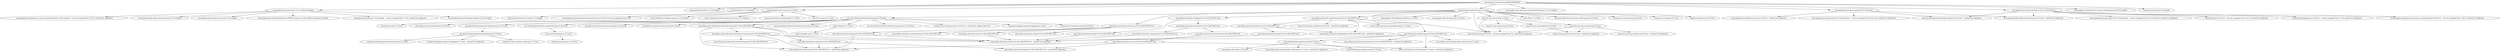 digraph core {
	"com.google.truth:truth:jar:HEAD-SNAPSHOT" -> "com.google.guava:guava:jar:33.4.3-android:compile" ; 
	"com.google.truth:truth:jar:HEAD-SNAPSHOT" -> "org.jspecify:jspecify:jar:1.0.0:compile" ; 
	"com.google.truth:truth:jar:HEAD-SNAPSHOT" -> "junit:junit:jar:4.13.2:compile" ; 
	"com.google.truth:truth:jar:HEAD-SNAPSHOT" -> "org.gwtproject:gwt-user:jar:2.11.0:test" ; 
	"com.google.truth:truth:jar:HEAD-SNAPSHOT" -> "org.gwtproject:gwt-dev:jar:2.11.0:test" ; 
	"com.google.truth:truth:jar:HEAD-SNAPSHOT" -> "com.google.auto.value:auto-value-annotations:jar:1.11.0:compile" ; 
	"com.google.truth:truth:jar:HEAD-SNAPSHOT" -> "com.google.guava:guava-gwt:jar:33.4.3-jre:test" ; 
	"com.google.truth:truth:jar:HEAD-SNAPSHOT" -> "com.google.guava:guava-testlib:jar:33.4.3-android:test" ; 
	"com.google.truth:truth:jar:HEAD-SNAPSHOT" -> "com.google.errorprone:error_prone_annotations:jar:2.38.0:compile" ; 
	"com.google.truth:truth:jar:HEAD-SNAPSHOT" -> "org.ow2.asm:asm:jar:9.8:compile" ; 
	"com.google.guava:guava:jar:33.4.3-android:compile" -> "com.google.guava:failureaccess:jar:1.0.2:compile" ; 
	"com.google.guava:guava:jar:33.4.3-android:compile" -> "com.google.guava:listenablefuture:jar:9999.0-empty-to-avoid-conflict-with-guava:compile" ; 
	"com.google.guava:guava:jar:33.4.3-android:compile" -> "(org.jspecify:jspecify:jar:1.0.0:compile - version managed from 1.0.0; omitted for duplicate)" ; 
	"com.google.guava:guava:jar:33.4.3-android:compile" -> "org.checkerframework:checker-qual:jar:3.43.0:compile" ; 
	"com.google.guava:guava:jar:33.4.3-android:compile" -> "(com.google.errorprone:error_prone_annotations:jar:2.38.0:compile - version managed from 2.36.0; omitted for duplicate)" ; 
	"com.google.guava:guava:jar:33.4.3-android:compile" -> "com.google.j2objc:j2objc-annotations:jar:3.0.0:compile" ; 
	"junit:junit:jar:4.13.2:compile" -> "org.hamcrest:hamcrest-core:jar:1.3:compile" ; 
	"org.gwtproject:gwt-user:jar:2.11.0:test" -> "com.google.jsinterop:jsinterop-annotations:jar:2.0.0:test (version managed from 2.0.0)" ; 
	"org.gwtproject:gwt-user:jar:2.11.0:test" -> "javax.validation:validation-api:jar:1.0.0.GA:test" ; 
	"org.gwtproject:gwt-user:jar:2.11.0:test" -> "javax.validation:validation-api:jar:sources:1.0.0.GA:test" ; 
	"org.gwtproject:gwt-user:jar:2.11.0:test" -> "javax.servlet:javax.servlet-api:jar:3.1.0:test" ; 
	"org.gwtproject:gwt-user:jar:2.11.0:test" -> "org.w3c.css:sac:jar:1.3:test" ; 
	"org.gwtproject:gwt-dev:jar:2.11.0:test" -> "com.google.code.findbugs:jsr305:jar:1.3.9:test" ; 
	"org.gwtproject:gwt-dev:jar:2.11.0:test" -> "com.google.code.gson:gson:jar:2.6.2:test" ; 
	"org.gwtproject:gwt-dev:jar:2.11.0:test" -> "(org.ow2.asm:asm:jar:9.8:test - version managed from 9.2; omitted for duplicate)" ; 
	"org.gwtproject:gwt-dev:jar:2.11.0:test" -> "org.ow2.asm:asm-util:jar:9.2:test" ; 
	"org.gwtproject:gwt-dev:jar:2.11.0:test" -> "org.ow2.asm:asm-commons:jar:9.2:test" ; 
	"org.gwtproject:gwt-dev:jar:2.11.0:test" -> "colt:colt:jar:1.2.0:test" ; 
	"org.gwtproject:gwt-dev:jar:2.11.0:test" -> "commons-collections:commons-collections:jar:3.2.2:test" ; 
	"org.gwtproject:gwt-dev:jar:2.11.0:test" -> "commons-io:commons-io:jar:2.4:test" ; 
	"org.gwtproject:gwt-dev:jar:2.11.0:test" -> "com.ibm.icu:icu4j:jar:63.1:test" ; 
	"org.gwtproject:gwt-dev:jar:2.11.0:test" -> "tapestry:tapestry:jar:4.0.2:test" ; 
	"org.gwtproject:gwt-dev:jar:2.11.0:test" -> "net.sourceforge.htmlunit:htmlunit:jar:2.55.0:test" ; 
	"org.gwtproject:gwt-dev:jar:2.11.0:test" -> "org.eclipse.jetty:jetty-webapp:jar:9.4.44.v20210927:test" ; 
	"org.gwtproject:gwt-dev:jar:2.11.0:test" -> "org.eclipse.jetty:jetty-servlets:jar:9.4.44.v20210927:test" ; 
	"org.gwtproject:gwt-dev:jar:2.11.0:test" -> "org.eclipse.jetty:jetty-annotations:jar:9.4.44.v20210927:test" ; 
	"org.gwtproject:gwt-dev:jar:2.11.0:test" -> "org.eclipse.jetty:apache-jsp:jar:9.4.44.v20210927:test" ; 
	"org.ow2.asm:asm-util:jar:9.2:test" -> "(org.ow2.asm:asm:jar:9.8:test - version managed from 9.2; omitted for duplicate)" ; 
	"org.ow2.asm:asm-util:jar:9.2:test" -> "org.ow2.asm:asm-tree:jar:9.2:test" ; 
	"org.ow2.asm:asm-util:jar:9.2:test" -> "org.ow2.asm:asm-analysis:jar:9.2:test" ; 
	"org.ow2.asm:asm-tree:jar:9.2:test" -> "(org.ow2.asm:asm:jar:9.8:test - version managed from 9.2; omitted for duplicate)" ; 
	"org.ow2.asm:asm-analysis:jar:9.2:test" -> "(org.ow2.asm:asm-tree:jar:9.2:test - omitted for duplicate)" ; 
	"org.ow2.asm:asm-commons:jar:9.2:test" -> "(org.ow2.asm:asm:jar:9.8:test - version managed from 9.2; omitted for duplicate)" ; 
	"org.ow2.asm:asm-commons:jar:9.2:test" -> "(org.ow2.asm:asm-tree:jar:9.2:test - omitted for duplicate)" ; 
	"org.ow2.asm:asm-commons:jar:9.2:test" -> "(org.ow2.asm:asm-analysis:jar:9.2:test - omitted for duplicate)" ; 
	"net.sourceforge.htmlunit:htmlunit:jar:2.55.0:test" -> "xalan:xalan:jar:2.7.2:test" ; 
	"net.sourceforge.htmlunit:htmlunit:jar:2.55.0:test" -> "org.apache.commons:commons-lang3:jar:3.12.0:test" ; 
	"net.sourceforge.htmlunit:htmlunit:jar:2.55.0:test" -> "org.apache.commons:commons-text:jar:1.9:test" ; 
	"net.sourceforge.htmlunit:htmlunit:jar:2.55.0:test" -> "org.apache.httpcomponents:httpmime:jar:4.5.13:test" ; 
	"net.sourceforge.htmlunit:htmlunit:jar:2.55.0:test" -> "net.sourceforge.htmlunit:htmlunit-core-js:jar:2.55.0:test" ; 
	"net.sourceforge.htmlunit:htmlunit:jar:2.55.0:test" -> "net.sourceforge.htmlunit:neko-htmlunit:jar:2.55.0:test" ; 
	"net.sourceforge.htmlunit:htmlunit:jar:2.55.0:test" -> "net.sourceforge.htmlunit:htmlunit-cssparser:jar:1.10.0:test" ; 
	"net.sourceforge.htmlunit:htmlunit:jar:2.55.0:test" -> "(commons-io:commons-io:jar:2.10.0:test - omitted for conflict with 2.4)" ; 
	"net.sourceforge.htmlunit:htmlunit:jar:2.55.0:test" -> "commons-logging:commons-logging:jar:1.2:test" ; 
	"net.sourceforge.htmlunit:htmlunit:jar:2.55.0:test" -> "commons-net:commons-net:jar:3.8.0:test" ; 
	"net.sourceforge.htmlunit:htmlunit:jar:2.55.0:test" -> "org.brotli:dec:jar:0.1.2:test" ; 
	"net.sourceforge.htmlunit:htmlunit:jar:2.55.0:test" -> "com.shapesecurity:salvation2:jar:3.0.0:test" ; 
	"net.sourceforge.htmlunit:htmlunit:jar:2.55.0:test" -> "org.eclipse.jetty.websocket:websocket-client:jar:9.4.44.v20210927:test" ; 
	"xalan:xalan:jar:2.7.2:test" -> "xalan:serializer:jar:2.7.2:test" ; 
	"org.apache.httpcomponents:httpmime:jar:4.5.13:test" -> "org.apache.httpcomponents:httpclient:jar:4.5.13:test" ; 
	"org.apache.httpcomponents:httpclient:jar:4.5.13:test" -> "org.apache.httpcomponents:httpcore:jar:4.4.13:test" ; 
	"org.apache.httpcomponents:httpclient:jar:4.5.13:test" -> "(commons-logging:commons-logging:jar:1.2:test - omitted for duplicate)" ; 
	"org.apache.httpcomponents:httpclient:jar:4.5.13:test" -> "commons-codec:commons-codec:jar:1.11:test" ; 
	"net.sourceforge.htmlunit:neko-htmlunit:jar:2.55.0:test" -> "xerces:xercesImpl:jar:2.12.1:test" ; 
	"xerces:xercesImpl:jar:2.12.1:test" -> "xml-apis:xml-apis:jar:1.4.01:test" ; 
	"org.eclipse.jetty.websocket:websocket-client:jar:9.4.44.v20210927:test" -> "org.eclipse.jetty:jetty-client:jar:9.4.44.v20210927:test" ; 
	"org.eclipse.jetty.websocket:websocket-client:jar:9.4.44.v20210927:test" -> "(org.eclipse.jetty:jetty-util:jar:9.4.44.v20210927:test - omitted for duplicate)" ; 
	"org.eclipse.jetty.websocket:websocket-client:jar:9.4.44.v20210927:test" -> "(org.eclipse.jetty:jetty-io:jar:9.4.44.v20210927:test - omitted for duplicate)" ; 
	"org.eclipse.jetty.websocket:websocket-client:jar:9.4.44.v20210927:test" -> "org.eclipse.jetty.websocket:websocket-common:jar:9.4.44.v20210927:test" ; 
	"org.eclipse.jetty:jetty-client:jar:9.4.44.v20210927:test" -> "(org.eclipse.jetty:jetty-http:jar:9.4.44.v20210927:test - omitted for duplicate)" ; 
	"org.eclipse.jetty:jetty-client:jar:9.4.44.v20210927:test" -> "(org.eclipse.jetty:jetty-io:jar:9.4.44.v20210927:test - omitted for duplicate)" ; 
	"org.eclipse.jetty.websocket:websocket-common:jar:9.4.44.v20210927:test" -> "org.eclipse.jetty.websocket:websocket-api:jar:9.4.44.v20210927:test" ; 
	"org.eclipse.jetty.websocket:websocket-common:jar:9.4.44.v20210927:test" -> "(org.eclipse.jetty:jetty-util:jar:9.4.44.v20210927:test - omitted for duplicate)" ; 
	"org.eclipse.jetty.websocket:websocket-common:jar:9.4.44.v20210927:test" -> "(org.eclipse.jetty:jetty-io:jar:9.4.44.v20210927:test - omitted for duplicate)" ; 
	"org.eclipse.jetty:jetty-webapp:jar:9.4.44.v20210927:test" -> "org.eclipse.jetty:jetty-xml:jar:9.4.44.v20210927:test" ; 
	"org.eclipse.jetty:jetty-webapp:jar:9.4.44.v20210927:test" -> "org.eclipse.jetty:jetty-servlet:jar:9.4.44.v20210927:test" ; 
	"org.eclipse.jetty:jetty-xml:jar:9.4.44.v20210927:test" -> "(org.eclipse.jetty:jetty-util:jar:9.4.44.v20210927:test - omitted for duplicate)" ; 
	"org.eclipse.jetty:jetty-servlet:jar:9.4.44.v20210927:test" -> "org.eclipse.jetty:jetty-security:jar:9.4.44.v20210927:test" ; 
	"org.eclipse.jetty:jetty-servlet:jar:9.4.44.v20210927:test" -> "org.eclipse.jetty:jetty-util-ajax:jar:9.4.44.v20210927:test" ; 
	"org.eclipse.jetty:jetty-security:jar:9.4.44.v20210927:test" -> "org.eclipse.jetty:jetty-server:jar:9.4.44.v20210927:test" ; 
	"org.eclipse.jetty:jetty-server:jar:9.4.44.v20210927:test" -> "(javax.servlet:javax.servlet-api:jar:3.1.0:test - omitted for duplicate)" ; 
	"org.eclipse.jetty:jetty-server:jar:9.4.44.v20210927:test" -> "(org.eclipse.jetty:jetty-http:jar:9.4.44.v20210927:test - omitted for duplicate)" ; 
	"org.eclipse.jetty:jetty-server:jar:9.4.44.v20210927:test" -> "(org.eclipse.jetty:jetty-io:jar:9.4.44.v20210927:test - omitted for duplicate)" ; 
	"org.eclipse.jetty:jetty-util-ajax:jar:9.4.44.v20210927:test" -> "(org.eclipse.jetty:jetty-util:jar:9.4.44.v20210927:test - omitted for duplicate)" ; 
	"org.eclipse.jetty:jetty-servlets:jar:9.4.44.v20210927:test" -> "org.eclipse.jetty:jetty-continuation:jar:9.4.44.v20210927:test" ; 
	"org.eclipse.jetty:jetty-servlets:jar:9.4.44.v20210927:test" -> "org.eclipse.jetty:jetty-http:jar:9.4.44.v20210927:test" ; 
	"org.eclipse.jetty:jetty-servlets:jar:9.4.44.v20210927:test" -> "org.eclipse.jetty:jetty-util:jar:9.4.44.v20210927:test" ; 
	"org.eclipse.jetty:jetty-servlets:jar:9.4.44.v20210927:test" -> "org.eclipse.jetty:jetty-io:jar:9.4.44.v20210927:test" ; 
	"org.eclipse.jetty:jetty-http:jar:9.4.44.v20210927:test" -> "(org.eclipse.jetty:jetty-util:jar:9.4.44.v20210927:test - omitted for duplicate)" ; 
	"org.eclipse.jetty:jetty-http:jar:9.4.44.v20210927:test" -> "(org.eclipse.jetty:jetty-io:jar:9.4.44.v20210927:test - omitted for duplicate)" ; 
	"org.eclipse.jetty:jetty-io:jar:9.4.44.v20210927:test" -> "(org.eclipse.jetty:jetty-util:jar:9.4.44.v20210927:test - omitted for duplicate)" ; 
	"org.eclipse.jetty:jetty-annotations:jar:9.4.44.v20210927:test" -> "org.eclipse.jetty:jetty-plus:jar:9.4.44.v20210927:test" ; 
	"org.eclipse.jetty:jetty-annotations:jar:9.4.44.v20210927:test" -> "(org.eclipse.jetty:jetty-webapp:jar:9.4.44.v20210927:test - omitted for duplicate)" ; 
	"org.eclipse.jetty:jetty-annotations:jar:9.4.44.v20210927:test" -> "javax.annotation:javax.annotation-api:jar:1.3.2:test" ; 
	"org.eclipse.jetty:jetty-annotations:jar:9.4.44.v20210927:test" -> "(org.ow2.asm:asm:jar:9.8:test - version managed from 9.2; omitted for duplicate)" ; 
	"org.eclipse.jetty:jetty-annotations:jar:9.4.44.v20210927:test" -> "(org.ow2.asm:asm-commons:jar:9.2:test - omitted for duplicate)" ; 
	"org.eclipse.jetty:jetty-plus:jar:9.4.44.v20210927:test" -> "(org.eclipse.jetty:jetty-webapp:jar:9.4.44.v20210927:test - omitted for duplicate)" ; 
	"org.eclipse.jetty:jetty-plus:jar:9.4.44.v20210927:test" -> "org.eclipse.jetty:jetty-jndi:jar:9.4.44.v20210927:test" ; 
	"org.eclipse.jetty:jetty-jndi:jar:9.4.44.v20210927:test" -> "(org.eclipse.jetty:jetty-util:jar:9.4.44.v20210927:test - omitted for duplicate)" ; 
	"org.eclipse.jetty:apache-jsp:jar:9.4.44.v20210927:test" -> "(org.eclipse.jetty:jetty-util:jar:9.4.44.v20210927:test - omitted for duplicate)" ; 
	"org.eclipse.jetty:apache-jsp:jar:9.4.44.v20210927:test" -> "org.eclipse.jetty.toolchain:jetty-schemas:jar:3.1.2:test" ; 
	"org.eclipse.jetty:apache-jsp:jar:9.4.44.v20210927:test" -> "(javax.servlet:javax.servlet-api:jar:3.1.0:test - omitted for duplicate)" ; 
	"org.eclipse.jetty:apache-jsp:jar:9.4.44.v20210927:test" -> "org.mortbay.jasper:apache-jsp:jar:8.5.70:test" ; 
	"org.eclipse.jetty:apache-jsp:jar:9.4.44.v20210927:test" -> "(org.eclipse.jetty:jetty-annotations:jar:9.4.44.v20210927:test - omitted for duplicate)" ; 
	"org.mortbay.jasper:apache-jsp:jar:8.5.70:test" -> "(org.eclipse.jetty.toolchain:jetty-schemas:jar:3.1.2:test - omitted for duplicate)" ; 
	"org.mortbay.jasper:apache-jsp:jar:8.5.70:test" -> "org.mortbay.jasper:apache-el:jar:8.5.70:test" ; 
	"org.mortbay.jasper:apache-jsp:jar:8.5.70:test" -> "org.eclipse.jdt:ecj:jar:3.19.0:test" ; 
	"com.google.guava:guava-gwt:jar:33.4.3-jre:test" -> "(com.google.guava:failureaccess:jar:1.0.2:test - omitted for duplicate)" ; 
	"com.google.guava:guava-gwt:jar:33.4.3-jre:test" -> "(com.google.guava:guava:jar:33.4.3-android:test - version managed from 33.4.3-jre; omitted for duplicate)" ; 
	"com.google.guava:guava-gwt:jar:33.4.3-jre:test" -> "(com.google.j2objc:j2objc-annotations:jar:3.0.0:test - omitted for duplicate)" ; 
	"com.google.guava:guava-gwt:jar:33.4.3-jre:test" -> "(org.checkerframework:checker-qual:jar:3.43.0:test - omitted for duplicate)" ; 
	"com.google.guava:guava-testlib:jar:33.4.3-android:test" -> "(org.jspecify:jspecify:jar:1.0.0:test - version managed from 1.0.0; omitted for duplicate)" ; 
	"com.google.guava:guava-testlib:jar:33.4.3-android:test" -> "(org.checkerframework:checker-qual:jar:3.43.0:test - omitted for duplicate)" ; 
	"com.google.guava:guava-testlib:jar:33.4.3-android:test" -> "(com.google.errorprone:error_prone_annotations:jar:2.38.0:test - version managed from 2.36.0; omitted for duplicate)" ; 
	"com.google.guava:guava-testlib:jar:33.4.3-android:test" -> "(com.google.j2objc:j2objc-annotations:jar:3.0.0:test - omitted for duplicate)" ; 
	"com.google.guava:guava-testlib:jar:33.4.3-android:test" -> "(com.google.guava:guava:jar:33.4.3-android:test - version managed from 33.4.3-android; omitted for duplicate)" ; 
	"com.google.guava:guava-testlib:jar:33.4.3-android:test" -> "(junit:junit:jar:4.13.2:test - version managed from 4.13.2; omitted for duplicate)" ; 
}
digraph liteproto {
	"com.google.truth.extensions:truth-liteproto-extension:jar:HEAD-SNAPSHOT" -> "com.google.truth:truth:jar:HEAD-SNAPSHOT:compile" ; 
	"com.google.truth.extensions:truth-liteproto-extension:jar:HEAD-SNAPSHOT" -> "com.google.guava:guava:jar:33.4.3-android:compile" ; 
	"com.google.truth.extensions:truth-liteproto-extension:jar:HEAD-SNAPSHOT" -> "org.jspecify:jspecify:jar:1.0.0:compile" ; 
	"com.google.truth.extensions:truth-liteproto-extension:jar:HEAD-SNAPSHOT" -> "com.google.auto.value:auto-value-annotations:jar:1.11.0:compile" ; 
	"com.google.truth.extensions:truth-liteproto-extension:jar:HEAD-SNAPSHOT" -> "com.google.errorprone:error_prone_annotations:jar:2.38.0:compile" ; 
	"com.google.truth.extensions:truth-liteproto-extension:jar:HEAD-SNAPSHOT" -> "com.google.protobuf:protobuf-lite:jar:3.0.1:compile" ; 
	"com.google.guava:guava:jar:33.4.3-android:compile" -> "com.google.guava:failureaccess:jar:1.0.2:compile" ; 
	"com.google.guava:guava:jar:33.4.3-android:compile" -> "com.google.guava:listenablefuture:jar:9999.0-empty-to-avoid-conflict-with-guava:compile" ; 
	"com.google.guava:guava:jar:33.4.3-android:compile" -> "(org.jspecify:jspecify:jar:1.0.0:compile - version managed from 1.0.0; omitted for duplicate)" ; 
	"com.google.guava:guava:jar:33.4.3-android:compile" -> "org.checkerframework:checker-qual:jar:3.43.0:compile" ; 
	"com.google.guava:guava:jar:33.4.3-android:compile" -> "(com.google.errorprone:error_prone_annotations:jar:2.38.0:compile - version managed from 2.36.0; omitted for duplicate)" ; 
	"com.google.guava:guava:jar:33.4.3-android:compile" -> "com.google.j2objc:j2objc-annotations:jar:3.0.0:compile" ; 
}
digraph proto {
	"com.google.truth.extensions:truth-proto-extension:jar:HEAD-SNAPSHOT" -> "com.google.truth:truth:jar:HEAD-SNAPSHOT:compile" ; 
	"com.google.truth.extensions:truth-proto-extension:jar:HEAD-SNAPSHOT" -> "com.google.truth.extensions:truth-liteproto-extension:jar:HEAD-SNAPSHOT:compile" ; 
	"com.google.truth.extensions:truth-proto-extension:jar:HEAD-SNAPSHOT" -> "com.google.guava:guava:jar:33.4.3-android:compile" ; 
	"com.google.truth.extensions:truth-proto-extension:jar:HEAD-SNAPSHOT" -> "org.jspecify:jspecify:jar:1.0.0:compile" ; 
	"com.google.truth.extensions:truth-proto-extension:jar:HEAD-SNAPSHOT" -> "com.google.auto.value:auto-value-annotations:jar:1.11.0:compile" ; 
	"com.google.truth.extensions:truth-proto-extension:jar:HEAD-SNAPSHOT" -> "com.google.errorprone:error_prone_annotations:jar:2.38.0:compile" ; 
	"com.google.truth.extensions:truth-proto-extension:jar:HEAD-SNAPSHOT" -> "com.google.protobuf:protobuf-java:jar:4.31.1:compile" ; 
	"com.google.guava:guava:jar:33.4.3-android:compile" -> "com.google.guava:failureaccess:jar:1.0.2:compile" ; 
	"com.google.guava:guava:jar:33.4.3-android:compile" -> "com.google.guava:listenablefuture:jar:9999.0-empty-to-avoid-conflict-with-guava:compile" ; 
	"com.google.guava:guava:jar:33.4.3-android:compile" -> "(org.jspecify:jspecify:jar:1.0.0:compile - version managed from 1.0.0; omitted for duplicate)" ; 
	"com.google.guava:guava:jar:33.4.3-android:compile" -> "org.checkerframework:checker-qual:jar:3.43.0:compile" ; 
	"com.google.guava:guava:jar:33.4.3-android:compile" -> "(com.google.errorprone:error_prone_annotations:jar:2.38.0:compile - version managed from 2.36.0; omitted for duplicate)" ; 
	"com.google.guava:guava:jar:33.4.3-android:compile" -> "com.google.j2objc:j2objc-annotations:jar:3.0.0:compile" ; 
}
digraph re2j {
	"com.google.truth.extensions:truth-re2j-extension:jar:HEAD-SNAPSHOT" -> "com.google.truth:truth:jar:HEAD-SNAPSHOT:compile" ; 
	"com.google.truth.extensions:truth-re2j-extension:jar:HEAD-SNAPSHOT" -> "com.google.re2j:re2j:jar:1.8:compile" ; 
}
